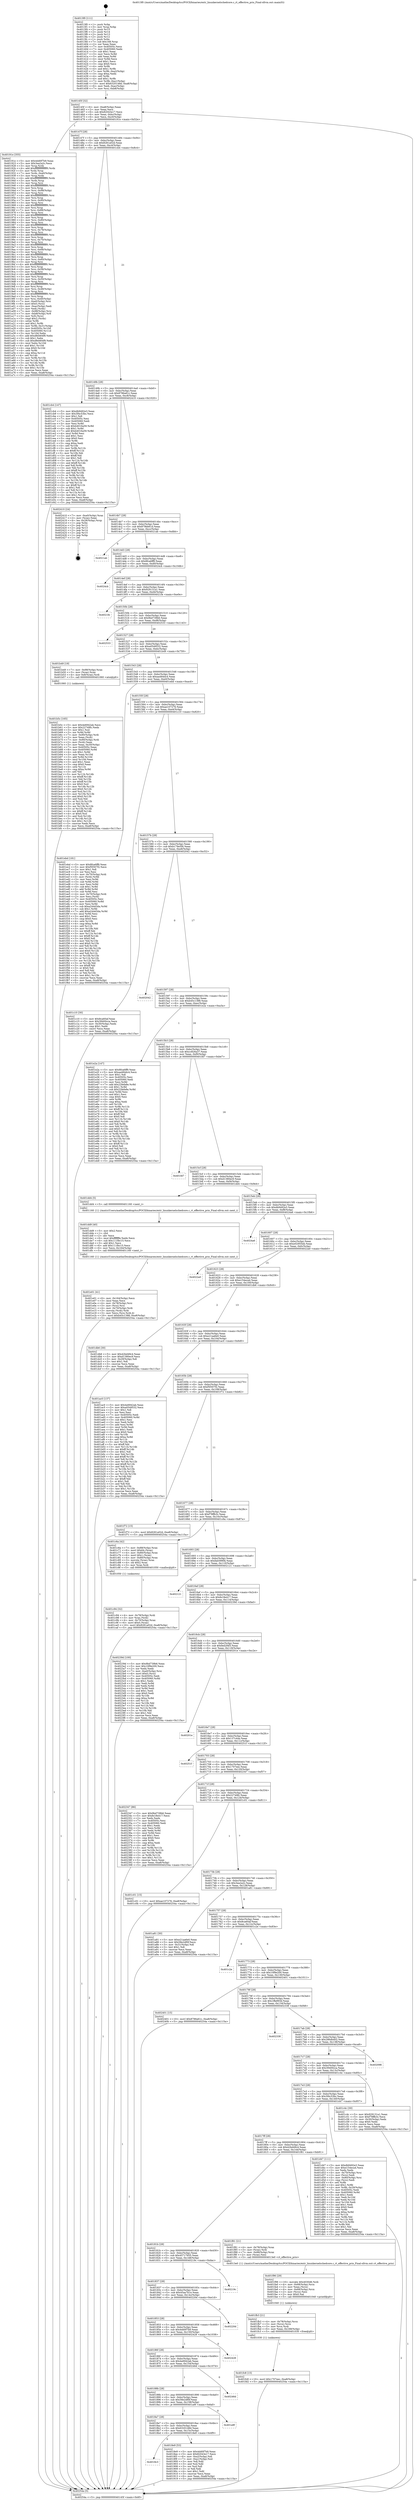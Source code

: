 digraph "0x4013f0" {
  label = "0x4013f0 (/mnt/c/Users/mathe/Desktop/tcc/POCII/binaries/extr_linuxkernelschedcore.c_rt_effective_prio_Final-ollvm.out::main(0))"
  labelloc = "t"
  node[shape=record]

  Entry [label="",width=0.3,height=0.3,shape=circle,fillcolor=black,style=filled]
  "0x40145f" [label="{
     0x40145f [32]\l
     | [instrs]\l
     &nbsp;&nbsp;0x40145f \<+6\>: mov -0xa8(%rbp),%eax\l
     &nbsp;&nbsp;0x401465 \<+2\>: mov %eax,%ecx\l
     &nbsp;&nbsp;0x401467 \<+6\>: sub $0x82043e17,%ecx\l
     &nbsp;&nbsp;0x40146d \<+6\>: mov %eax,-0xbc(%rbp)\l
     &nbsp;&nbsp;0x401473 \<+6\>: mov %ecx,-0xc0(%rbp)\l
     &nbsp;&nbsp;0x401479 \<+6\>: je 000000000040191e \<main+0x52e\>\l
  }"]
  "0x40191e" [label="{
     0x40191e [355]\l
     | [instrs]\l
     &nbsp;&nbsp;0x40191e \<+5\>: mov $0x4dd0f7b9,%eax\l
     &nbsp;&nbsp;0x401923 \<+5\>: mov $0x3ea2a2c,%ecx\l
     &nbsp;&nbsp;0x401928 \<+3\>: mov %rsp,%rdx\l
     &nbsp;&nbsp;0x40192b \<+4\>: add $0xfffffffffffffff0,%rdx\l
     &nbsp;&nbsp;0x40192f \<+3\>: mov %rdx,%rsp\l
     &nbsp;&nbsp;0x401932 \<+7\>: mov %rdx,-0xa0(%rbp)\l
     &nbsp;&nbsp;0x401939 \<+3\>: mov %rsp,%rdx\l
     &nbsp;&nbsp;0x40193c \<+4\>: add $0xfffffffffffffff0,%rdx\l
     &nbsp;&nbsp;0x401940 \<+3\>: mov %rdx,%rsp\l
     &nbsp;&nbsp;0x401943 \<+3\>: mov %rsp,%rsi\l
     &nbsp;&nbsp;0x401946 \<+4\>: add $0xfffffffffffffff0,%rsi\l
     &nbsp;&nbsp;0x40194a \<+3\>: mov %rsi,%rsp\l
     &nbsp;&nbsp;0x40194d \<+7\>: mov %rsi,-0x98(%rbp)\l
     &nbsp;&nbsp;0x401954 \<+3\>: mov %rsp,%rsi\l
     &nbsp;&nbsp;0x401957 \<+4\>: add $0xfffffffffffffff0,%rsi\l
     &nbsp;&nbsp;0x40195b \<+3\>: mov %rsi,%rsp\l
     &nbsp;&nbsp;0x40195e \<+7\>: mov %rsi,-0x90(%rbp)\l
     &nbsp;&nbsp;0x401965 \<+3\>: mov %rsp,%rsi\l
     &nbsp;&nbsp;0x401968 \<+4\>: add $0xfffffffffffffff0,%rsi\l
     &nbsp;&nbsp;0x40196c \<+3\>: mov %rsi,%rsp\l
     &nbsp;&nbsp;0x40196f \<+7\>: mov %rsi,-0x88(%rbp)\l
     &nbsp;&nbsp;0x401976 \<+3\>: mov %rsp,%rsi\l
     &nbsp;&nbsp;0x401979 \<+4\>: add $0xfffffffffffffff0,%rsi\l
     &nbsp;&nbsp;0x40197d \<+3\>: mov %rsi,%rsp\l
     &nbsp;&nbsp;0x401980 \<+4\>: mov %rsi,-0x80(%rbp)\l
     &nbsp;&nbsp;0x401984 \<+3\>: mov %rsp,%rsi\l
     &nbsp;&nbsp;0x401987 \<+4\>: add $0xfffffffffffffff0,%rsi\l
     &nbsp;&nbsp;0x40198b \<+3\>: mov %rsi,%rsp\l
     &nbsp;&nbsp;0x40198e \<+4\>: mov %rsi,-0x78(%rbp)\l
     &nbsp;&nbsp;0x401992 \<+3\>: mov %rsp,%rsi\l
     &nbsp;&nbsp;0x401995 \<+4\>: add $0xfffffffffffffff0,%rsi\l
     &nbsp;&nbsp;0x401999 \<+3\>: mov %rsi,%rsp\l
     &nbsp;&nbsp;0x40199c \<+4\>: mov %rsi,-0x70(%rbp)\l
     &nbsp;&nbsp;0x4019a0 \<+3\>: mov %rsp,%rsi\l
     &nbsp;&nbsp;0x4019a3 \<+4\>: add $0xfffffffffffffff0,%rsi\l
     &nbsp;&nbsp;0x4019a7 \<+3\>: mov %rsi,%rsp\l
     &nbsp;&nbsp;0x4019aa \<+4\>: mov %rsi,-0x68(%rbp)\l
     &nbsp;&nbsp;0x4019ae \<+3\>: mov %rsp,%rsi\l
     &nbsp;&nbsp;0x4019b1 \<+4\>: add $0xfffffffffffffff0,%rsi\l
     &nbsp;&nbsp;0x4019b5 \<+3\>: mov %rsi,%rsp\l
     &nbsp;&nbsp;0x4019b8 \<+4\>: mov %rsi,-0x60(%rbp)\l
     &nbsp;&nbsp;0x4019bc \<+3\>: mov %rsp,%rsi\l
     &nbsp;&nbsp;0x4019bf \<+4\>: add $0xfffffffffffffff0,%rsi\l
     &nbsp;&nbsp;0x4019c3 \<+3\>: mov %rsi,%rsp\l
     &nbsp;&nbsp;0x4019c6 \<+4\>: mov %rsi,-0x58(%rbp)\l
     &nbsp;&nbsp;0x4019ca \<+3\>: mov %rsp,%rsi\l
     &nbsp;&nbsp;0x4019cd \<+4\>: add $0xfffffffffffffff0,%rsi\l
     &nbsp;&nbsp;0x4019d1 \<+3\>: mov %rsi,%rsp\l
     &nbsp;&nbsp;0x4019d4 \<+4\>: mov %rsi,-0x50(%rbp)\l
     &nbsp;&nbsp;0x4019d8 \<+3\>: mov %rsp,%rsi\l
     &nbsp;&nbsp;0x4019db \<+4\>: add $0xfffffffffffffff0,%rsi\l
     &nbsp;&nbsp;0x4019df \<+3\>: mov %rsi,%rsp\l
     &nbsp;&nbsp;0x4019e2 \<+4\>: mov %rsi,-0x48(%rbp)\l
     &nbsp;&nbsp;0x4019e6 \<+3\>: mov %rsp,%rsi\l
     &nbsp;&nbsp;0x4019e9 \<+4\>: add $0xfffffffffffffff0,%rsi\l
     &nbsp;&nbsp;0x4019ed \<+3\>: mov %rsi,%rsp\l
     &nbsp;&nbsp;0x4019f0 \<+4\>: mov %rsi,-0x40(%rbp)\l
     &nbsp;&nbsp;0x4019f4 \<+7\>: mov -0xa0(%rbp),%rsi\l
     &nbsp;&nbsp;0x4019fb \<+6\>: movl $0x0,(%rsi)\l
     &nbsp;&nbsp;0x401a01 \<+6\>: mov -0xac(%rbp),%edi\l
     &nbsp;&nbsp;0x401a07 \<+2\>: mov %edi,(%rdx)\l
     &nbsp;&nbsp;0x401a09 \<+7\>: mov -0x98(%rbp),%rsi\l
     &nbsp;&nbsp;0x401a10 \<+7\>: mov -0xb8(%rbp),%r8\l
     &nbsp;&nbsp;0x401a17 \<+3\>: mov %r8,(%rsi)\l
     &nbsp;&nbsp;0x401a1a \<+3\>: cmpl $0x2,(%rdx)\l
     &nbsp;&nbsp;0x401a1d \<+4\>: setne %r9b\l
     &nbsp;&nbsp;0x401a21 \<+4\>: and $0x1,%r9b\l
     &nbsp;&nbsp;0x401a25 \<+4\>: mov %r9b,-0x31(%rbp)\l
     &nbsp;&nbsp;0x401a29 \<+8\>: mov 0x40505c,%r10d\l
     &nbsp;&nbsp;0x401a31 \<+8\>: mov 0x405060,%r11d\l
     &nbsp;&nbsp;0x401a39 \<+3\>: mov %r10d,%ebx\l
     &nbsp;&nbsp;0x401a3c \<+6\>: add $0xd8d464f9,%ebx\l
     &nbsp;&nbsp;0x401a42 \<+3\>: sub $0x1,%ebx\l
     &nbsp;&nbsp;0x401a45 \<+6\>: sub $0xd8d464f9,%ebx\l
     &nbsp;&nbsp;0x401a4b \<+4\>: imul %ebx,%r10d\l
     &nbsp;&nbsp;0x401a4f \<+4\>: and $0x1,%r10d\l
     &nbsp;&nbsp;0x401a53 \<+4\>: cmp $0x0,%r10d\l
     &nbsp;&nbsp;0x401a57 \<+4\>: sete %r9b\l
     &nbsp;&nbsp;0x401a5b \<+4\>: cmp $0xa,%r11d\l
     &nbsp;&nbsp;0x401a5f \<+4\>: setl %r14b\l
     &nbsp;&nbsp;0x401a63 \<+3\>: mov %r9b,%r15b\l
     &nbsp;&nbsp;0x401a66 \<+3\>: and %r14b,%r15b\l
     &nbsp;&nbsp;0x401a69 \<+3\>: xor %r14b,%r9b\l
     &nbsp;&nbsp;0x401a6c \<+3\>: or %r9b,%r15b\l
     &nbsp;&nbsp;0x401a6f \<+4\>: test $0x1,%r15b\l
     &nbsp;&nbsp;0x401a73 \<+3\>: cmovne %ecx,%eax\l
     &nbsp;&nbsp;0x401a76 \<+6\>: mov %eax,-0xa8(%rbp)\l
     &nbsp;&nbsp;0x401a7c \<+5\>: jmp 000000000040254a \<main+0x115a\>\l
  }"]
  "0x40147f" [label="{
     0x40147f [28]\l
     | [instrs]\l
     &nbsp;&nbsp;0x40147f \<+5\>: jmp 0000000000401484 \<main+0x94\>\l
     &nbsp;&nbsp;0x401484 \<+6\>: mov -0xbc(%rbp),%eax\l
     &nbsp;&nbsp;0x40148a \<+5\>: sub $0x8281a02d,%eax\l
     &nbsp;&nbsp;0x40148f \<+6\>: mov %eax,-0xc4(%rbp)\l
     &nbsp;&nbsp;0x401495 \<+6\>: je 0000000000401cb4 \<main+0x8c4\>\l
  }"]
  Exit [label="",width=0.3,height=0.3,shape=circle,fillcolor=black,style=filled,peripheries=2]
  "0x401cb4" [label="{
     0x401cb4 [147]\l
     | [instrs]\l
     &nbsp;&nbsp;0x401cb4 \<+5\>: mov $0xdb9492e3,%eax\l
     &nbsp;&nbsp;0x401cb9 \<+5\>: mov $0x3f4c53bc,%ecx\l
     &nbsp;&nbsp;0x401cbe \<+2\>: mov $0x1,%dl\l
     &nbsp;&nbsp;0x401cc0 \<+7\>: mov 0x40505c,%esi\l
     &nbsp;&nbsp;0x401cc7 \<+7\>: mov 0x405060,%edi\l
     &nbsp;&nbsp;0x401cce \<+3\>: mov %esi,%r8d\l
     &nbsp;&nbsp;0x401cd1 \<+7\>: sub $0xb4016a59,%r8d\l
     &nbsp;&nbsp;0x401cd8 \<+4\>: sub $0x1,%r8d\l
     &nbsp;&nbsp;0x401cdc \<+7\>: add $0xb4016a59,%r8d\l
     &nbsp;&nbsp;0x401ce3 \<+4\>: imul %r8d,%esi\l
     &nbsp;&nbsp;0x401ce7 \<+3\>: and $0x1,%esi\l
     &nbsp;&nbsp;0x401cea \<+3\>: cmp $0x0,%esi\l
     &nbsp;&nbsp;0x401ced \<+4\>: sete %r9b\l
     &nbsp;&nbsp;0x401cf1 \<+3\>: cmp $0xa,%edi\l
     &nbsp;&nbsp;0x401cf4 \<+4\>: setl %r10b\l
     &nbsp;&nbsp;0x401cf8 \<+3\>: mov %r9b,%r11b\l
     &nbsp;&nbsp;0x401cfb \<+4\>: xor $0xff,%r11b\l
     &nbsp;&nbsp;0x401cff \<+3\>: mov %r10b,%bl\l
     &nbsp;&nbsp;0x401d02 \<+3\>: xor $0xff,%bl\l
     &nbsp;&nbsp;0x401d05 \<+3\>: xor $0x1,%dl\l
     &nbsp;&nbsp;0x401d08 \<+3\>: mov %r11b,%r14b\l
     &nbsp;&nbsp;0x401d0b \<+4\>: and $0xff,%r14b\l
     &nbsp;&nbsp;0x401d0f \<+3\>: and %dl,%r9b\l
     &nbsp;&nbsp;0x401d12 \<+3\>: mov %bl,%r15b\l
     &nbsp;&nbsp;0x401d15 \<+4\>: and $0xff,%r15b\l
     &nbsp;&nbsp;0x401d19 \<+3\>: and %dl,%r10b\l
     &nbsp;&nbsp;0x401d1c \<+3\>: or %r9b,%r14b\l
     &nbsp;&nbsp;0x401d1f \<+3\>: or %r10b,%r15b\l
     &nbsp;&nbsp;0x401d22 \<+3\>: xor %r15b,%r14b\l
     &nbsp;&nbsp;0x401d25 \<+3\>: or %bl,%r11b\l
     &nbsp;&nbsp;0x401d28 \<+4\>: xor $0xff,%r11b\l
     &nbsp;&nbsp;0x401d2c \<+3\>: or $0x1,%dl\l
     &nbsp;&nbsp;0x401d2f \<+3\>: and %dl,%r11b\l
     &nbsp;&nbsp;0x401d32 \<+3\>: or %r11b,%r14b\l
     &nbsp;&nbsp;0x401d35 \<+4\>: test $0x1,%r14b\l
     &nbsp;&nbsp;0x401d39 \<+3\>: cmovne %ecx,%eax\l
     &nbsp;&nbsp;0x401d3c \<+6\>: mov %eax,-0xa8(%rbp)\l
     &nbsp;&nbsp;0x401d42 \<+5\>: jmp 000000000040254a \<main+0x115a\>\l
  }"]
  "0x40149b" [label="{
     0x40149b [28]\l
     | [instrs]\l
     &nbsp;&nbsp;0x40149b \<+5\>: jmp 00000000004014a0 \<main+0xb0\>\l
     &nbsp;&nbsp;0x4014a0 \<+6\>: mov -0xbc(%rbp),%eax\l
     &nbsp;&nbsp;0x4014a6 \<+5\>: sub $0x8786a61c,%eax\l
     &nbsp;&nbsp;0x4014ab \<+6\>: mov %eax,-0xc8(%rbp)\l
     &nbsp;&nbsp;0x4014b1 \<+6\>: je 0000000000402410 \<main+0x1020\>\l
  }"]
  "0x401fc8" [label="{
     0x401fc8 [15]\l
     | [instrs]\l
     &nbsp;&nbsp;0x401fc8 \<+10\>: movl $0x1707eec,-0xa8(%rbp)\l
     &nbsp;&nbsp;0x401fd2 \<+5\>: jmp 000000000040254a \<main+0x115a\>\l
  }"]
  "0x402410" [label="{
     0x402410 [24]\l
     | [instrs]\l
     &nbsp;&nbsp;0x402410 \<+7\>: mov -0xa0(%rbp),%rax\l
     &nbsp;&nbsp;0x402417 \<+2\>: mov (%rax),%eax\l
     &nbsp;&nbsp;0x402419 \<+4\>: lea -0x28(%rbp),%rsp\l
     &nbsp;&nbsp;0x40241d \<+1\>: pop %rbx\l
     &nbsp;&nbsp;0x40241e \<+2\>: pop %r12\l
     &nbsp;&nbsp;0x402420 \<+2\>: pop %r13\l
     &nbsp;&nbsp;0x402422 \<+2\>: pop %r14\l
     &nbsp;&nbsp;0x402424 \<+2\>: pop %r15\l
     &nbsp;&nbsp;0x402426 \<+1\>: pop %rbp\l
     &nbsp;&nbsp;0x402427 \<+1\>: ret\l
  }"]
  "0x4014b7" [label="{
     0x4014b7 [28]\l
     | [instrs]\l
     &nbsp;&nbsp;0x4014b7 \<+5\>: jmp 00000000004014bc \<main+0xcc\>\l
     &nbsp;&nbsp;0x4014bc \<+6\>: mov -0xbc(%rbp),%eax\l
     &nbsp;&nbsp;0x4014c2 \<+5\>: sub $0x879bb61d,%eax\l
     &nbsp;&nbsp;0x4014c7 \<+6\>: mov %eax,-0xcc(%rbp)\l
     &nbsp;&nbsp;0x4014cd \<+6\>: je 00000000004021ab \<main+0xdbb\>\l
  }"]
  "0x401fb3" [label="{
     0x401fb3 [21]\l
     | [instrs]\l
     &nbsp;&nbsp;0x401fb3 \<+4\>: mov -0x78(%rbp),%rcx\l
     &nbsp;&nbsp;0x401fb7 \<+3\>: mov (%rcx),%rcx\l
     &nbsp;&nbsp;0x401fba \<+3\>: mov %rcx,%rdi\l
     &nbsp;&nbsp;0x401fbd \<+6\>: mov %eax,-0x168(%rbp)\l
     &nbsp;&nbsp;0x401fc3 \<+5\>: call 0000000000401030 \<free@plt\>\l
     | [calls]\l
     &nbsp;&nbsp;0x401030 \{1\} (unknown)\l
  }"]
  "0x4021ab" [label="{
     0x4021ab\l
  }", style=dashed]
  "0x4014d3" [label="{
     0x4014d3 [28]\l
     | [instrs]\l
     &nbsp;&nbsp;0x4014d3 \<+5\>: jmp 00000000004014d8 \<main+0xe8\>\l
     &nbsp;&nbsp;0x4014d8 \<+6\>: mov -0xbc(%rbp),%eax\l
     &nbsp;&nbsp;0x4014de \<+5\>: sub $0x8fca6ff9,%eax\l
     &nbsp;&nbsp;0x4014e3 \<+6\>: mov %eax,-0xd0(%rbp)\l
     &nbsp;&nbsp;0x4014e9 \<+6\>: je 00000000004024cb \<main+0x10db\>\l
  }"]
  "0x401f96" [label="{
     0x401f96 [29]\l
     | [instrs]\l
     &nbsp;&nbsp;0x401f96 \<+10\>: movabs $0x4030d6,%rdi\l
     &nbsp;&nbsp;0x401fa0 \<+4\>: mov -0x68(%rbp),%rcx\l
     &nbsp;&nbsp;0x401fa4 \<+2\>: mov %eax,(%rcx)\l
     &nbsp;&nbsp;0x401fa6 \<+4\>: mov -0x68(%rbp),%rcx\l
     &nbsp;&nbsp;0x401faa \<+2\>: mov (%rcx),%esi\l
     &nbsp;&nbsp;0x401fac \<+2\>: mov $0x0,%al\l
     &nbsp;&nbsp;0x401fae \<+5\>: call 0000000000401040 \<printf@plt\>\l
     | [calls]\l
     &nbsp;&nbsp;0x401040 \{1\} (unknown)\l
  }"]
  "0x4024cb" [label="{
     0x4024cb\l
  }", style=dashed]
  "0x4014ef" [label="{
     0x4014ef [28]\l
     | [instrs]\l
     &nbsp;&nbsp;0x4014ef \<+5\>: jmp 00000000004014f4 \<main+0x104\>\l
     &nbsp;&nbsp;0x4014f4 \<+6\>: mov -0xbc(%rbp),%eax\l
     &nbsp;&nbsp;0x4014fa \<+5\>: sub $0x929131a1,%eax\l
     &nbsp;&nbsp;0x4014ff \<+6\>: mov %eax,-0xd4(%rbp)\l
     &nbsp;&nbsp;0x401505 \<+6\>: je 00000000004021fe \<main+0xe0e\>\l
  }"]
  "0x401e01" [label="{
     0x401e01 [41]\l
     | [instrs]\l
     &nbsp;&nbsp;0x401e01 \<+6\>: mov -0x164(%rbp),%ecx\l
     &nbsp;&nbsp;0x401e07 \<+3\>: imul %eax,%ecx\l
     &nbsp;&nbsp;0x401e0a \<+4\>: mov -0x78(%rbp),%rsi\l
     &nbsp;&nbsp;0x401e0e \<+3\>: mov (%rsi),%rsi\l
     &nbsp;&nbsp;0x401e11 \<+4\>: mov -0x70(%rbp),%rdi\l
     &nbsp;&nbsp;0x401e15 \<+3\>: movslq (%rdi),%rdi\l
     &nbsp;&nbsp;0x401e18 \<+3\>: mov %ecx,(%rsi,%rdi,4)\l
     &nbsp;&nbsp;0x401e1b \<+10\>: movl $0xb45c1388,-0xa8(%rbp)\l
     &nbsp;&nbsp;0x401e25 \<+5\>: jmp 000000000040254a \<main+0x115a\>\l
  }"]
  "0x4021fe" [label="{
     0x4021fe\l
  }", style=dashed]
  "0x40150b" [label="{
     0x40150b [28]\l
     | [instrs]\l
     &nbsp;&nbsp;0x40150b \<+5\>: jmp 0000000000401510 \<main+0x120\>\l
     &nbsp;&nbsp;0x401510 \<+6\>: mov -0xbc(%rbp),%eax\l
     &nbsp;&nbsp;0x401516 \<+5\>: sub $0x9bd739b6,%eax\l
     &nbsp;&nbsp;0x40151b \<+6\>: mov %eax,-0xd8(%rbp)\l
     &nbsp;&nbsp;0x401521 \<+6\>: je 0000000000402533 \<main+0x1143\>\l
  }"]
  "0x401dd9" [label="{
     0x401dd9 [40]\l
     | [instrs]\l
     &nbsp;&nbsp;0x401dd9 \<+5\>: mov $0x2,%ecx\l
     &nbsp;&nbsp;0x401dde \<+1\>: cltd\l
     &nbsp;&nbsp;0x401ddf \<+2\>: idiv %ecx\l
     &nbsp;&nbsp;0x401de1 \<+6\>: imul $0xfffffffe,%edx,%ecx\l
     &nbsp;&nbsp;0x401de7 \<+6\>: sub $0x111fbc15,%ecx\l
     &nbsp;&nbsp;0x401ded \<+3\>: add $0x1,%ecx\l
     &nbsp;&nbsp;0x401df0 \<+6\>: add $0x111fbc15,%ecx\l
     &nbsp;&nbsp;0x401df6 \<+6\>: mov %ecx,-0x164(%rbp)\l
     &nbsp;&nbsp;0x401dfc \<+5\>: call 0000000000401160 \<next_i\>\l
     | [calls]\l
     &nbsp;&nbsp;0x401160 \{1\} (/mnt/c/Users/mathe/Desktop/tcc/POCII/binaries/extr_linuxkernelschedcore.c_rt_effective_prio_Final-ollvm.out::next_i)\l
  }"]
  "0x402533" [label="{
     0x402533\l
  }", style=dashed]
  "0x401527" [label="{
     0x401527 [28]\l
     | [instrs]\l
     &nbsp;&nbsp;0x401527 \<+5\>: jmp 000000000040152c \<main+0x13c\>\l
     &nbsp;&nbsp;0x40152c \<+6\>: mov -0xbc(%rbp),%eax\l
     &nbsp;&nbsp;0x401532 \<+5\>: sub $0xa0549532,%eax\l
     &nbsp;&nbsp;0x401537 \<+6\>: mov %eax,-0xdc(%rbp)\l
     &nbsp;&nbsp;0x40153d \<+6\>: je 0000000000401b49 \<main+0x759\>\l
  }"]
  "0x401c94" [label="{
     0x401c94 [32]\l
     | [instrs]\l
     &nbsp;&nbsp;0x401c94 \<+4\>: mov -0x78(%rbp),%rdi\l
     &nbsp;&nbsp;0x401c98 \<+3\>: mov %rax,(%rdi)\l
     &nbsp;&nbsp;0x401c9b \<+4\>: mov -0x70(%rbp),%rax\l
     &nbsp;&nbsp;0x401c9f \<+6\>: movl $0x0,(%rax)\l
     &nbsp;&nbsp;0x401ca5 \<+10\>: movl $0x8281a02d,-0xa8(%rbp)\l
     &nbsp;&nbsp;0x401caf \<+5\>: jmp 000000000040254a \<main+0x115a\>\l
  }"]
  "0x401b49" [label="{
     0x401b49 [19]\l
     | [instrs]\l
     &nbsp;&nbsp;0x401b49 \<+7\>: mov -0x98(%rbp),%rax\l
     &nbsp;&nbsp;0x401b50 \<+3\>: mov (%rax),%rax\l
     &nbsp;&nbsp;0x401b53 \<+4\>: mov 0x8(%rax),%rdi\l
     &nbsp;&nbsp;0x401b57 \<+5\>: call 0000000000401060 \<atoi@plt\>\l
     | [calls]\l
     &nbsp;&nbsp;0x401060 \{1\} (unknown)\l
  }"]
  "0x401543" [label="{
     0x401543 [28]\l
     | [instrs]\l
     &nbsp;&nbsp;0x401543 \<+5\>: jmp 0000000000401548 \<main+0x158\>\l
     &nbsp;&nbsp;0x401548 \<+6\>: mov -0xbc(%rbp),%eax\l
     &nbsp;&nbsp;0x40154e \<+5\>: sub $0xaa484dc4,%eax\l
     &nbsp;&nbsp;0x401553 \<+6\>: mov %eax,-0xe0(%rbp)\l
     &nbsp;&nbsp;0x401559 \<+6\>: je 0000000000401ebd \<main+0xacd\>\l
  }"]
  "0x401b5c" [label="{
     0x401b5c [165]\l
     | [instrs]\l
     &nbsp;&nbsp;0x401b5c \<+5\>: mov $0x4e6942ab,%ecx\l
     &nbsp;&nbsp;0x401b61 \<+5\>: mov $0x22749fc,%edx\l
     &nbsp;&nbsp;0x401b66 \<+3\>: mov $0x1,%sil\l
     &nbsp;&nbsp;0x401b69 \<+3\>: xor %r8d,%r8d\l
     &nbsp;&nbsp;0x401b6c \<+7\>: mov -0x90(%rbp),%rdi\l
     &nbsp;&nbsp;0x401b73 \<+2\>: mov %eax,(%rdi)\l
     &nbsp;&nbsp;0x401b75 \<+7\>: mov -0x90(%rbp),%rdi\l
     &nbsp;&nbsp;0x401b7c \<+2\>: mov (%rdi),%eax\l
     &nbsp;&nbsp;0x401b7e \<+3\>: mov %eax,-0x30(%rbp)\l
     &nbsp;&nbsp;0x401b81 \<+7\>: mov 0x40505c,%eax\l
     &nbsp;&nbsp;0x401b88 \<+8\>: mov 0x405060,%r9d\l
     &nbsp;&nbsp;0x401b90 \<+4\>: sub $0x1,%r8d\l
     &nbsp;&nbsp;0x401b94 \<+3\>: mov %eax,%r10d\l
     &nbsp;&nbsp;0x401b97 \<+3\>: add %r8d,%r10d\l
     &nbsp;&nbsp;0x401b9a \<+4\>: imul %r10d,%eax\l
     &nbsp;&nbsp;0x401b9e \<+3\>: and $0x1,%eax\l
     &nbsp;&nbsp;0x401ba1 \<+3\>: cmp $0x0,%eax\l
     &nbsp;&nbsp;0x401ba4 \<+4\>: sete %r11b\l
     &nbsp;&nbsp;0x401ba8 \<+4\>: cmp $0xa,%r9d\l
     &nbsp;&nbsp;0x401bac \<+3\>: setl %bl\l
     &nbsp;&nbsp;0x401baf \<+3\>: mov %r11b,%r14b\l
     &nbsp;&nbsp;0x401bb2 \<+4\>: xor $0xff,%r14b\l
     &nbsp;&nbsp;0x401bb6 \<+3\>: mov %bl,%r15b\l
     &nbsp;&nbsp;0x401bb9 \<+4\>: xor $0xff,%r15b\l
     &nbsp;&nbsp;0x401bbd \<+4\>: xor $0x0,%sil\l
     &nbsp;&nbsp;0x401bc1 \<+3\>: mov %r14b,%r12b\l
     &nbsp;&nbsp;0x401bc4 \<+4\>: and $0x0,%r12b\l
     &nbsp;&nbsp;0x401bc8 \<+3\>: and %sil,%r11b\l
     &nbsp;&nbsp;0x401bcb \<+3\>: mov %r15b,%r13b\l
     &nbsp;&nbsp;0x401bce \<+4\>: and $0x0,%r13b\l
     &nbsp;&nbsp;0x401bd2 \<+3\>: and %sil,%bl\l
     &nbsp;&nbsp;0x401bd5 \<+3\>: or %r11b,%r12b\l
     &nbsp;&nbsp;0x401bd8 \<+3\>: or %bl,%r13b\l
     &nbsp;&nbsp;0x401bdb \<+3\>: xor %r13b,%r12b\l
     &nbsp;&nbsp;0x401bde \<+3\>: or %r15b,%r14b\l
     &nbsp;&nbsp;0x401be1 \<+4\>: xor $0xff,%r14b\l
     &nbsp;&nbsp;0x401be5 \<+4\>: or $0x0,%sil\l
     &nbsp;&nbsp;0x401be9 \<+3\>: and %sil,%r14b\l
     &nbsp;&nbsp;0x401bec \<+3\>: or %r14b,%r12b\l
     &nbsp;&nbsp;0x401bef \<+4\>: test $0x1,%r12b\l
     &nbsp;&nbsp;0x401bf3 \<+3\>: cmovne %edx,%ecx\l
     &nbsp;&nbsp;0x401bf6 \<+6\>: mov %ecx,-0xa8(%rbp)\l
     &nbsp;&nbsp;0x401bfc \<+5\>: jmp 000000000040254a \<main+0x115a\>\l
  }"]
  "0x401ebd" [label="{
     0x401ebd [181]\l
     | [instrs]\l
     &nbsp;&nbsp;0x401ebd \<+5\>: mov $0x8fca6ff9,%eax\l
     &nbsp;&nbsp;0x401ec2 \<+5\>: mov $0xf5f307f2,%ecx\l
     &nbsp;&nbsp;0x401ec7 \<+2\>: mov $0x1,%dl\l
     &nbsp;&nbsp;0x401ec9 \<+2\>: xor %esi,%esi\l
     &nbsp;&nbsp;0x401ecb \<+4\>: mov -0x70(%rbp),%rdi\l
     &nbsp;&nbsp;0x401ecf \<+3\>: mov (%rdi),%r8d\l
     &nbsp;&nbsp;0x401ed2 \<+3\>: mov %esi,%r9d\l
     &nbsp;&nbsp;0x401ed5 \<+3\>: sub %r8d,%r9d\l
     &nbsp;&nbsp;0x401ed8 \<+3\>: mov %esi,%r8d\l
     &nbsp;&nbsp;0x401edb \<+4\>: sub $0x1,%r8d\l
     &nbsp;&nbsp;0x401edf \<+3\>: add %r8d,%r9d\l
     &nbsp;&nbsp;0x401ee2 \<+3\>: sub %r9d,%esi\l
     &nbsp;&nbsp;0x401ee5 \<+4\>: mov -0x70(%rbp),%rdi\l
     &nbsp;&nbsp;0x401ee9 \<+2\>: mov %esi,(%rdi)\l
     &nbsp;&nbsp;0x401eeb \<+7\>: mov 0x40505c,%esi\l
     &nbsp;&nbsp;0x401ef2 \<+8\>: mov 0x405060,%r8d\l
     &nbsp;&nbsp;0x401efa \<+3\>: mov %esi,%r9d\l
     &nbsp;&nbsp;0x401efd \<+7\>: sub $0xa244d3da,%r9d\l
     &nbsp;&nbsp;0x401f04 \<+4\>: sub $0x1,%r9d\l
     &nbsp;&nbsp;0x401f08 \<+7\>: add $0xa244d3da,%r9d\l
     &nbsp;&nbsp;0x401f0f \<+4\>: imul %r9d,%esi\l
     &nbsp;&nbsp;0x401f13 \<+3\>: and $0x1,%esi\l
     &nbsp;&nbsp;0x401f16 \<+3\>: cmp $0x0,%esi\l
     &nbsp;&nbsp;0x401f19 \<+4\>: sete %r10b\l
     &nbsp;&nbsp;0x401f1d \<+4\>: cmp $0xa,%r8d\l
     &nbsp;&nbsp;0x401f21 \<+4\>: setl %r11b\l
     &nbsp;&nbsp;0x401f25 \<+3\>: mov %r10b,%bl\l
     &nbsp;&nbsp;0x401f28 \<+3\>: xor $0xff,%bl\l
     &nbsp;&nbsp;0x401f2b \<+3\>: mov %r11b,%r14b\l
     &nbsp;&nbsp;0x401f2e \<+4\>: xor $0xff,%r14b\l
     &nbsp;&nbsp;0x401f32 \<+3\>: xor $0x0,%dl\l
     &nbsp;&nbsp;0x401f35 \<+3\>: mov %bl,%r15b\l
     &nbsp;&nbsp;0x401f38 \<+4\>: and $0x0,%r15b\l
     &nbsp;&nbsp;0x401f3c \<+3\>: and %dl,%r10b\l
     &nbsp;&nbsp;0x401f3f \<+3\>: mov %r14b,%r12b\l
     &nbsp;&nbsp;0x401f42 \<+4\>: and $0x0,%r12b\l
     &nbsp;&nbsp;0x401f46 \<+3\>: and %dl,%r11b\l
     &nbsp;&nbsp;0x401f49 \<+3\>: or %r10b,%r15b\l
     &nbsp;&nbsp;0x401f4c \<+3\>: or %r11b,%r12b\l
     &nbsp;&nbsp;0x401f4f \<+3\>: xor %r12b,%r15b\l
     &nbsp;&nbsp;0x401f52 \<+3\>: or %r14b,%bl\l
     &nbsp;&nbsp;0x401f55 \<+3\>: xor $0xff,%bl\l
     &nbsp;&nbsp;0x401f58 \<+3\>: or $0x0,%dl\l
     &nbsp;&nbsp;0x401f5b \<+2\>: and %dl,%bl\l
     &nbsp;&nbsp;0x401f5d \<+3\>: or %bl,%r15b\l
     &nbsp;&nbsp;0x401f60 \<+4\>: test $0x1,%r15b\l
     &nbsp;&nbsp;0x401f64 \<+3\>: cmovne %ecx,%eax\l
     &nbsp;&nbsp;0x401f67 \<+6\>: mov %eax,-0xa8(%rbp)\l
     &nbsp;&nbsp;0x401f6d \<+5\>: jmp 000000000040254a \<main+0x115a\>\l
  }"]
  "0x40155f" [label="{
     0x40155f [28]\l
     | [instrs]\l
     &nbsp;&nbsp;0x40155f \<+5\>: jmp 0000000000401564 \<main+0x174\>\l
     &nbsp;&nbsp;0x401564 \<+6\>: mov -0xbc(%rbp),%eax\l
     &nbsp;&nbsp;0x40156a \<+5\>: sub $0xae107276,%eax\l
     &nbsp;&nbsp;0x40156f \<+6\>: mov %eax,-0xe4(%rbp)\l
     &nbsp;&nbsp;0x401575 \<+6\>: je 0000000000401c10 \<main+0x820\>\l
  }"]
  "0x4013f0" [label="{
     0x4013f0 [111]\l
     | [instrs]\l
     &nbsp;&nbsp;0x4013f0 \<+1\>: push %rbp\l
     &nbsp;&nbsp;0x4013f1 \<+3\>: mov %rsp,%rbp\l
     &nbsp;&nbsp;0x4013f4 \<+2\>: push %r15\l
     &nbsp;&nbsp;0x4013f6 \<+2\>: push %r14\l
     &nbsp;&nbsp;0x4013f8 \<+2\>: push %r13\l
     &nbsp;&nbsp;0x4013fa \<+2\>: push %r12\l
     &nbsp;&nbsp;0x4013fc \<+1\>: push %rbx\l
     &nbsp;&nbsp;0x4013fd \<+7\>: sub $0x168,%rsp\l
     &nbsp;&nbsp;0x401404 \<+2\>: xor %eax,%eax\l
     &nbsp;&nbsp;0x401406 \<+7\>: mov 0x40505c,%ecx\l
     &nbsp;&nbsp;0x40140d \<+7\>: mov 0x405060,%edx\l
     &nbsp;&nbsp;0x401414 \<+3\>: sub $0x1,%eax\l
     &nbsp;&nbsp;0x401417 \<+3\>: mov %ecx,%r8d\l
     &nbsp;&nbsp;0x40141a \<+3\>: add %eax,%r8d\l
     &nbsp;&nbsp;0x40141d \<+4\>: imul %r8d,%ecx\l
     &nbsp;&nbsp;0x401421 \<+3\>: and $0x1,%ecx\l
     &nbsp;&nbsp;0x401424 \<+3\>: cmp $0x0,%ecx\l
     &nbsp;&nbsp;0x401427 \<+4\>: sete %r9b\l
     &nbsp;&nbsp;0x40142b \<+4\>: and $0x1,%r9b\l
     &nbsp;&nbsp;0x40142f \<+7\>: mov %r9b,-0xa2(%rbp)\l
     &nbsp;&nbsp;0x401436 \<+3\>: cmp $0xa,%edx\l
     &nbsp;&nbsp;0x401439 \<+4\>: setl %r9b\l
     &nbsp;&nbsp;0x40143d \<+4\>: and $0x1,%r9b\l
     &nbsp;&nbsp;0x401441 \<+7\>: mov %r9b,-0xa1(%rbp)\l
     &nbsp;&nbsp;0x401448 \<+10\>: movl $0x6320148d,-0xa8(%rbp)\l
     &nbsp;&nbsp;0x401452 \<+6\>: mov %edi,-0xac(%rbp)\l
     &nbsp;&nbsp;0x401458 \<+7\>: mov %rsi,-0xb8(%rbp)\l
  }"]
  "0x401c10" [label="{
     0x401c10 [30]\l
     | [instrs]\l
     &nbsp;&nbsp;0x401c10 \<+5\>: mov $0x8ca60af,%eax\l
     &nbsp;&nbsp;0x401c15 \<+5\>: mov $0x39400cca,%ecx\l
     &nbsp;&nbsp;0x401c1a \<+3\>: mov -0x30(%rbp),%edx\l
     &nbsp;&nbsp;0x401c1d \<+3\>: cmp $0x1,%edx\l
     &nbsp;&nbsp;0x401c20 \<+3\>: cmovl %ecx,%eax\l
     &nbsp;&nbsp;0x401c23 \<+6\>: mov %eax,-0xa8(%rbp)\l
     &nbsp;&nbsp;0x401c29 \<+5\>: jmp 000000000040254a \<main+0x115a\>\l
  }"]
  "0x40157b" [label="{
     0x40157b [28]\l
     | [instrs]\l
     &nbsp;&nbsp;0x40157b \<+5\>: jmp 0000000000401580 \<main+0x190\>\l
     &nbsp;&nbsp;0x401580 \<+6\>: mov -0xbc(%rbp),%eax\l
     &nbsp;&nbsp;0x401586 \<+5\>: sub $0xb178e5f4,%eax\l
     &nbsp;&nbsp;0x40158b \<+6\>: mov %eax,-0xe8(%rbp)\l
     &nbsp;&nbsp;0x401591 \<+6\>: je 0000000000402042 \<main+0xc52\>\l
  }"]
  "0x40254a" [label="{
     0x40254a [5]\l
     | [instrs]\l
     &nbsp;&nbsp;0x40254a \<+5\>: jmp 000000000040145f \<main+0x6f\>\l
  }"]
  "0x402042" [label="{
     0x402042\l
  }", style=dashed]
  "0x401597" [label="{
     0x401597 [28]\l
     | [instrs]\l
     &nbsp;&nbsp;0x401597 \<+5\>: jmp 000000000040159c \<main+0x1ac\>\l
     &nbsp;&nbsp;0x40159c \<+6\>: mov -0xbc(%rbp),%eax\l
     &nbsp;&nbsp;0x4015a2 \<+5\>: sub $0xb45c1388,%eax\l
     &nbsp;&nbsp;0x4015a7 \<+6\>: mov %eax,-0xec(%rbp)\l
     &nbsp;&nbsp;0x4015ad \<+6\>: je 0000000000401e2a \<main+0xa3a\>\l
  }"]
  "0x4018c3" [label="{
     0x4018c3\l
  }", style=dashed]
  "0x401e2a" [label="{
     0x401e2a [147]\l
     | [instrs]\l
     &nbsp;&nbsp;0x401e2a \<+5\>: mov $0x8fca6ff9,%eax\l
     &nbsp;&nbsp;0x401e2f \<+5\>: mov $0xaa484dc4,%ecx\l
     &nbsp;&nbsp;0x401e34 \<+2\>: mov $0x1,%dl\l
     &nbsp;&nbsp;0x401e36 \<+7\>: mov 0x40505c,%esi\l
     &nbsp;&nbsp;0x401e3d \<+7\>: mov 0x405060,%edi\l
     &nbsp;&nbsp;0x401e44 \<+3\>: mov %esi,%r8d\l
     &nbsp;&nbsp;0x401e47 \<+7\>: add $0x22fefa8e,%r8d\l
     &nbsp;&nbsp;0x401e4e \<+4\>: sub $0x1,%r8d\l
     &nbsp;&nbsp;0x401e52 \<+7\>: sub $0x22fefa8e,%r8d\l
     &nbsp;&nbsp;0x401e59 \<+4\>: imul %r8d,%esi\l
     &nbsp;&nbsp;0x401e5d \<+3\>: and $0x1,%esi\l
     &nbsp;&nbsp;0x401e60 \<+3\>: cmp $0x0,%esi\l
     &nbsp;&nbsp;0x401e63 \<+4\>: sete %r9b\l
     &nbsp;&nbsp;0x401e67 \<+3\>: cmp $0xa,%edi\l
     &nbsp;&nbsp;0x401e6a \<+4\>: setl %r10b\l
     &nbsp;&nbsp;0x401e6e \<+3\>: mov %r9b,%r11b\l
     &nbsp;&nbsp;0x401e71 \<+4\>: xor $0xff,%r11b\l
     &nbsp;&nbsp;0x401e75 \<+3\>: mov %r10b,%bl\l
     &nbsp;&nbsp;0x401e78 \<+3\>: xor $0xff,%bl\l
     &nbsp;&nbsp;0x401e7b \<+3\>: xor $0x0,%dl\l
     &nbsp;&nbsp;0x401e7e \<+3\>: mov %r11b,%r14b\l
     &nbsp;&nbsp;0x401e81 \<+4\>: and $0x0,%r14b\l
     &nbsp;&nbsp;0x401e85 \<+3\>: and %dl,%r9b\l
     &nbsp;&nbsp;0x401e88 \<+3\>: mov %bl,%r15b\l
     &nbsp;&nbsp;0x401e8b \<+4\>: and $0x0,%r15b\l
     &nbsp;&nbsp;0x401e8f \<+3\>: and %dl,%r10b\l
     &nbsp;&nbsp;0x401e92 \<+3\>: or %r9b,%r14b\l
     &nbsp;&nbsp;0x401e95 \<+3\>: or %r10b,%r15b\l
     &nbsp;&nbsp;0x401e98 \<+3\>: xor %r15b,%r14b\l
     &nbsp;&nbsp;0x401e9b \<+3\>: or %bl,%r11b\l
     &nbsp;&nbsp;0x401e9e \<+4\>: xor $0xff,%r11b\l
     &nbsp;&nbsp;0x401ea2 \<+3\>: or $0x0,%dl\l
     &nbsp;&nbsp;0x401ea5 \<+3\>: and %dl,%r11b\l
     &nbsp;&nbsp;0x401ea8 \<+3\>: or %r11b,%r14b\l
     &nbsp;&nbsp;0x401eab \<+4\>: test $0x1,%r14b\l
     &nbsp;&nbsp;0x401eaf \<+3\>: cmovne %ecx,%eax\l
     &nbsp;&nbsp;0x401eb2 \<+6\>: mov %eax,-0xa8(%rbp)\l
     &nbsp;&nbsp;0x401eb8 \<+5\>: jmp 000000000040254a \<main+0x115a\>\l
  }"]
  "0x4015b3" [label="{
     0x4015b3 [28]\l
     | [instrs]\l
     &nbsp;&nbsp;0x4015b3 \<+5\>: jmp 00000000004015b8 \<main+0x1c8\>\l
     &nbsp;&nbsp;0x4015b8 \<+6\>: mov -0xbc(%rbp),%eax\l
     &nbsp;&nbsp;0x4015be \<+5\>: sub $0xcc826a37,%eax\l
     &nbsp;&nbsp;0x4015c3 \<+6\>: mov %eax,-0xf0(%rbp)\l
     &nbsp;&nbsp;0x4015c9 \<+6\>: je 0000000000401fd7 \<main+0xbe7\>\l
  }"]
  "0x4018e9" [label="{
     0x4018e9 [53]\l
     | [instrs]\l
     &nbsp;&nbsp;0x4018e9 \<+5\>: mov $0x4dd0f7b9,%eax\l
     &nbsp;&nbsp;0x4018ee \<+5\>: mov $0x82043e17,%ecx\l
     &nbsp;&nbsp;0x4018f3 \<+6\>: mov -0xa2(%rbp),%dl\l
     &nbsp;&nbsp;0x4018f9 \<+7\>: mov -0xa1(%rbp),%sil\l
     &nbsp;&nbsp;0x401900 \<+3\>: mov %dl,%dil\l
     &nbsp;&nbsp;0x401903 \<+3\>: and %sil,%dil\l
     &nbsp;&nbsp;0x401906 \<+3\>: xor %sil,%dl\l
     &nbsp;&nbsp;0x401909 \<+3\>: or %dl,%dil\l
     &nbsp;&nbsp;0x40190c \<+4\>: test $0x1,%dil\l
     &nbsp;&nbsp;0x401910 \<+3\>: cmovne %ecx,%eax\l
     &nbsp;&nbsp;0x401913 \<+6\>: mov %eax,-0xa8(%rbp)\l
     &nbsp;&nbsp;0x401919 \<+5\>: jmp 000000000040254a \<main+0x115a\>\l
  }"]
  "0x401fd7" [label="{
     0x401fd7\l
  }", style=dashed]
  "0x4015cf" [label="{
     0x4015cf [28]\l
     | [instrs]\l
     &nbsp;&nbsp;0x4015cf \<+5\>: jmp 00000000004015d4 \<main+0x1e4\>\l
     &nbsp;&nbsp;0x4015d4 \<+6\>: mov -0xbc(%rbp),%eax\l
     &nbsp;&nbsp;0x4015da \<+5\>: sub $0xd1380ec9,%eax\l
     &nbsp;&nbsp;0x4015df \<+6\>: mov %eax,-0xf4(%rbp)\l
     &nbsp;&nbsp;0x4015e5 \<+6\>: je 0000000000401dd4 \<main+0x9e4\>\l
  }"]
  "0x4018a7" [label="{
     0x4018a7 [28]\l
     | [instrs]\l
     &nbsp;&nbsp;0x4018a7 \<+5\>: jmp 00000000004018ac \<main+0x4bc\>\l
     &nbsp;&nbsp;0x4018ac \<+6\>: mov -0xbc(%rbp),%eax\l
     &nbsp;&nbsp;0x4018b2 \<+5\>: sub $0x6320148d,%eax\l
     &nbsp;&nbsp;0x4018b7 \<+6\>: mov %eax,-0x15c(%rbp)\l
     &nbsp;&nbsp;0x4018bd \<+6\>: je 00000000004018e9 \<main+0x4f9\>\l
  }"]
  "0x401dd4" [label="{
     0x401dd4 [5]\l
     | [instrs]\l
     &nbsp;&nbsp;0x401dd4 \<+5\>: call 0000000000401160 \<next_i\>\l
     | [calls]\l
     &nbsp;&nbsp;0x401160 \{1\} (/mnt/c/Users/mathe/Desktop/tcc/POCII/binaries/extr_linuxkernelschedcore.c_rt_effective_prio_Final-ollvm.out::next_i)\l
  }"]
  "0x4015eb" [label="{
     0x4015eb [28]\l
     | [instrs]\l
     &nbsp;&nbsp;0x4015eb \<+5\>: jmp 00000000004015f0 \<main+0x200\>\l
     &nbsp;&nbsp;0x4015f0 \<+6\>: mov -0xbc(%rbp),%eax\l
     &nbsp;&nbsp;0x4015f6 \<+5\>: sub $0xdb9492e3,%eax\l
     &nbsp;&nbsp;0x4015fb \<+6\>: mov %eax,-0xf8(%rbp)\l
     &nbsp;&nbsp;0x401601 \<+6\>: je 00000000004024a6 \<main+0x10b6\>\l
  }"]
  "0x401a9f" [label="{
     0x401a9f\l
  }", style=dashed]
  "0x4024a6" [label="{
     0x4024a6\l
  }", style=dashed]
  "0x401607" [label="{
     0x401607 [28]\l
     | [instrs]\l
     &nbsp;&nbsp;0x401607 \<+5\>: jmp 000000000040160c \<main+0x21c\>\l
     &nbsp;&nbsp;0x40160c \<+6\>: mov -0xbc(%rbp),%eax\l
     &nbsp;&nbsp;0x401612 \<+5\>: sub $0xe02955eb,%eax\l
     &nbsp;&nbsp;0x401617 \<+6\>: mov %eax,-0xfc(%rbp)\l
     &nbsp;&nbsp;0x40161d \<+6\>: je 00000000004022a0 \<main+0xeb0\>\l
  }"]
  "0x40188b" [label="{
     0x40188b [28]\l
     | [instrs]\l
     &nbsp;&nbsp;0x40188b \<+5\>: jmp 0000000000401890 \<main+0x4a0\>\l
     &nbsp;&nbsp;0x401890 \<+6\>: mov -0xbc(%rbp),%eax\l
     &nbsp;&nbsp;0x401896 \<+5\>: sub $0x58e2df0f,%eax\l
     &nbsp;&nbsp;0x40189b \<+6\>: mov %eax,-0x158(%rbp)\l
     &nbsp;&nbsp;0x4018a1 \<+6\>: je 0000000000401a9f \<main+0x6af\>\l
  }"]
  "0x4022a0" [label="{
     0x4022a0\l
  }", style=dashed]
  "0x401623" [label="{
     0x401623 [28]\l
     | [instrs]\l
     &nbsp;&nbsp;0x401623 \<+5\>: jmp 0000000000401628 \<main+0x238\>\l
     &nbsp;&nbsp;0x401628 \<+6\>: mov -0xbc(%rbp),%eax\l
     &nbsp;&nbsp;0x40162e \<+5\>: sub $0xe154eca4,%eax\l
     &nbsp;&nbsp;0x401633 \<+6\>: mov %eax,-0x100(%rbp)\l
     &nbsp;&nbsp;0x401639 \<+6\>: je 0000000000401db6 \<main+0x9c6\>\l
  }"]
  "0x40246d" [label="{
     0x40246d\l
  }", style=dashed]
  "0x401db6" [label="{
     0x401db6 [30]\l
     | [instrs]\l
     &nbsp;&nbsp;0x401db6 \<+5\>: mov $0x42bd49c4,%eax\l
     &nbsp;&nbsp;0x401dbb \<+5\>: mov $0xd1380ec9,%ecx\l
     &nbsp;&nbsp;0x401dc0 \<+3\>: mov -0x29(%rbp),%dl\l
     &nbsp;&nbsp;0x401dc3 \<+3\>: test $0x1,%dl\l
     &nbsp;&nbsp;0x401dc6 \<+3\>: cmovne %ecx,%eax\l
     &nbsp;&nbsp;0x401dc9 \<+6\>: mov %eax,-0xa8(%rbp)\l
     &nbsp;&nbsp;0x401dcf \<+5\>: jmp 000000000040254a \<main+0x115a\>\l
  }"]
  "0x40163f" [label="{
     0x40163f [28]\l
     | [instrs]\l
     &nbsp;&nbsp;0x40163f \<+5\>: jmp 0000000000401644 \<main+0x254\>\l
     &nbsp;&nbsp;0x401644 \<+6\>: mov -0xbc(%rbp),%eax\l
     &nbsp;&nbsp;0x40164a \<+5\>: sub $0xe21aa6e0,%eax\l
     &nbsp;&nbsp;0x40164f \<+6\>: mov %eax,-0x104(%rbp)\l
     &nbsp;&nbsp;0x401655 \<+6\>: je 0000000000401ac0 \<main+0x6d0\>\l
  }"]
  "0x40186f" [label="{
     0x40186f [28]\l
     | [instrs]\l
     &nbsp;&nbsp;0x40186f \<+5\>: jmp 0000000000401874 \<main+0x484\>\l
     &nbsp;&nbsp;0x401874 \<+6\>: mov -0xbc(%rbp),%eax\l
     &nbsp;&nbsp;0x40187a \<+5\>: sub $0x4e6942ab,%eax\l
     &nbsp;&nbsp;0x40187f \<+6\>: mov %eax,-0x154(%rbp)\l
     &nbsp;&nbsp;0x401885 \<+6\>: je 000000000040246d \<main+0x107d\>\l
  }"]
  "0x401ac0" [label="{
     0x401ac0 [137]\l
     | [instrs]\l
     &nbsp;&nbsp;0x401ac0 \<+5\>: mov $0x4e6942ab,%eax\l
     &nbsp;&nbsp;0x401ac5 \<+5\>: mov $0xa0549532,%ecx\l
     &nbsp;&nbsp;0x401aca \<+2\>: mov $0x1,%dl\l
     &nbsp;&nbsp;0x401acc \<+2\>: xor %esi,%esi\l
     &nbsp;&nbsp;0x401ace \<+7\>: mov 0x40505c,%edi\l
     &nbsp;&nbsp;0x401ad5 \<+8\>: mov 0x405060,%r8d\l
     &nbsp;&nbsp;0x401add \<+3\>: sub $0x1,%esi\l
     &nbsp;&nbsp;0x401ae0 \<+3\>: mov %edi,%r9d\l
     &nbsp;&nbsp;0x401ae3 \<+3\>: add %esi,%r9d\l
     &nbsp;&nbsp;0x401ae6 \<+4\>: imul %r9d,%edi\l
     &nbsp;&nbsp;0x401aea \<+3\>: and $0x1,%edi\l
     &nbsp;&nbsp;0x401aed \<+3\>: cmp $0x0,%edi\l
     &nbsp;&nbsp;0x401af0 \<+4\>: sete %r10b\l
     &nbsp;&nbsp;0x401af4 \<+4\>: cmp $0xa,%r8d\l
     &nbsp;&nbsp;0x401af8 \<+4\>: setl %r11b\l
     &nbsp;&nbsp;0x401afc \<+3\>: mov %r10b,%bl\l
     &nbsp;&nbsp;0x401aff \<+3\>: xor $0xff,%bl\l
     &nbsp;&nbsp;0x401b02 \<+3\>: mov %r11b,%r14b\l
     &nbsp;&nbsp;0x401b05 \<+4\>: xor $0xff,%r14b\l
     &nbsp;&nbsp;0x401b09 \<+3\>: xor $0x1,%dl\l
     &nbsp;&nbsp;0x401b0c \<+3\>: mov %bl,%r15b\l
     &nbsp;&nbsp;0x401b0f \<+4\>: and $0xff,%r15b\l
     &nbsp;&nbsp;0x401b13 \<+3\>: and %dl,%r10b\l
     &nbsp;&nbsp;0x401b16 \<+3\>: mov %r14b,%r12b\l
     &nbsp;&nbsp;0x401b19 \<+4\>: and $0xff,%r12b\l
     &nbsp;&nbsp;0x401b1d \<+3\>: and %dl,%r11b\l
     &nbsp;&nbsp;0x401b20 \<+3\>: or %r10b,%r15b\l
     &nbsp;&nbsp;0x401b23 \<+3\>: or %r11b,%r12b\l
     &nbsp;&nbsp;0x401b26 \<+3\>: xor %r12b,%r15b\l
     &nbsp;&nbsp;0x401b29 \<+3\>: or %r14b,%bl\l
     &nbsp;&nbsp;0x401b2c \<+3\>: xor $0xff,%bl\l
     &nbsp;&nbsp;0x401b2f \<+3\>: or $0x1,%dl\l
     &nbsp;&nbsp;0x401b32 \<+2\>: and %dl,%bl\l
     &nbsp;&nbsp;0x401b34 \<+3\>: or %bl,%r15b\l
     &nbsp;&nbsp;0x401b37 \<+4\>: test $0x1,%r15b\l
     &nbsp;&nbsp;0x401b3b \<+3\>: cmovne %ecx,%eax\l
     &nbsp;&nbsp;0x401b3e \<+6\>: mov %eax,-0xa8(%rbp)\l
     &nbsp;&nbsp;0x401b44 \<+5\>: jmp 000000000040254a \<main+0x115a\>\l
  }"]
  "0x40165b" [label="{
     0x40165b [28]\l
     | [instrs]\l
     &nbsp;&nbsp;0x40165b \<+5\>: jmp 0000000000401660 \<main+0x270\>\l
     &nbsp;&nbsp;0x401660 \<+6\>: mov -0xbc(%rbp),%eax\l
     &nbsp;&nbsp;0x401666 \<+5\>: sub $0xf5f307f2,%eax\l
     &nbsp;&nbsp;0x40166b \<+6\>: mov %eax,-0x108(%rbp)\l
     &nbsp;&nbsp;0x401671 \<+6\>: je 0000000000401f72 \<main+0xb82\>\l
  }"]
  "0x402428" [label="{
     0x402428\l
  }", style=dashed]
  "0x401f72" [label="{
     0x401f72 [15]\l
     | [instrs]\l
     &nbsp;&nbsp;0x401f72 \<+10\>: movl $0x8281a02d,-0xa8(%rbp)\l
     &nbsp;&nbsp;0x401f7c \<+5\>: jmp 000000000040254a \<main+0x115a\>\l
  }"]
  "0x401677" [label="{
     0x401677 [28]\l
     | [instrs]\l
     &nbsp;&nbsp;0x401677 \<+5\>: jmp 000000000040167c \<main+0x28c\>\l
     &nbsp;&nbsp;0x40167c \<+6\>: mov -0xbc(%rbp),%eax\l
     &nbsp;&nbsp;0x401682 \<+5\>: sub $0xf78ffb3c,%eax\l
     &nbsp;&nbsp;0x401687 \<+6\>: mov %eax,-0x10c(%rbp)\l
     &nbsp;&nbsp;0x40168d \<+6\>: je 0000000000401c6a \<main+0x87a\>\l
  }"]
  "0x401853" [label="{
     0x401853 [28]\l
     | [instrs]\l
     &nbsp;&nbsp;0x401853 \<+5\>: jmp 0000000000401858 \<main+0x468\>\l
     &nbsp;&nbsp;0x401858 \<+6\>: mov -0xbc(%rbp),%eax\l
     &nbsp;&nbsp;0x40185e \<+5\>: sub $0x4dd0f7b9,%eax\l
     &nbsp;&nbsp;0x401863 \<+6\>: mov %eax,-0x150(%rbp)\l
     &nbsp;&nbsp;0x401869 \<+6\>: je 0000000000402428 \<main+0x1038\>\l
  }"]
  "0x401c6a" [label="{
     0x401c6a [42]\l
     | [instrs]\l
     &nbsp;&nbsp;0x401c6a \<+7\>: mov -0x88(%rbp),%rax\l
     &nbsp;&nbsp;0x401c71 \<+6\>: movl $0x64,(%rax)\l
     &nbsp;&nbsp;0x401c77 \<+4\>: mov -0x80(%rbp),%rax\l
     &nbsp;&nbsp;0x401c7b \<+6\>: movl $0x1,(%rax)\l
     &nbsp;&nbsp;0x401c81 \<+4\>: mov -0x80(%rbp),%rax\l
     &nbsp;&nbsp;0x401c85 \<+3\>: movslq (%rax),%rax\l
     &nbsp;&nbsp;0x401c88 \<+4\>: shl $0x2,%rax\l
     &nbsp;&nbsp;0x401c8c \<+3\>: mov %rax,%rdi\l
     &nbsp;&nbsp;0x401c8f \<+5\>: call 0000000000401050 \<malloc@plt\>\l
     | [calls]\l
     &nbsp;&nbsp;0x401050 \{1\} (unknown)\l
  }"]
  "0x401693" [label="{
     0x401693 [28]\l
     | [instrs]\l
     &nbsp;&nbsp;0x401693 \<+5\>: jmp 0000000000401698 \<main+0x2a8\>\l
     &nbsp;&nbsp;0x401698 \<+6\>: mov -0xbc(%rbp),%eax\l
     &nbsp;&nbsp;0x40169e \<+5\>: sub $0xfab5990b,%eax\l
     &nbsp;&nbsp;0x4016a3 \<+6\>: mov %eax,-0x110(%rbp)\l
     &nbsp;&nbsp;0x4016a9 \<+6\>: je 0000000000402121 \<main+0xd31\>\l
  }"]
  "0x40220d" [label="{
     0x40220d\l
  }", style=dashed]
  "0x402121" [label="{
     0x402121\l
  }", style=dashed]
  "0x4016af" [label="{
     0x4016af [28]\l
     | [instrs]\l
     &nbsp;&nbsp;0x4016af \<+5\>: jmp 00000000004016b4 \<main+0x2c4\>\l
     &nbsp;&nbsp;0x4016b4 \<+6\>: mov -0xbc(%rbp),%eax\l
     &nbsp;&nbsp;0x4016ba \<+5\>: sub $0xfe18e417,%eax\l
     &nbsp;&nbsp;0x4016bf \<+6\>: mov %eax,-0x114(%rbp)\l
     &nbsp;&nbsp;0x4016c5 \<+6\>: je 000000000040239d \<main+0xfad\>\l
  }"]
  "0x401837" [label="{
     0x401837 [28]\l
     | [instrs]\l
     &nbsp;&nbsp;0x401837 \<+5\>: jmp 000000000040183c \<main+0x44c\>\l
     &nbsp;&nbsp;0x40183c \<+6\>: mov -0xbc(%rbp),%eax\l
     &nbsp;&nbsp;0x401842 \<+5\>: sub $0x45aa7b1e,%eax\l
     &nbsp;&nbsp;0x401847 \<+6\>: mov %eax,-0x14c(%rbp)\l
     &nbsp;&nbsp;0x40184d \<+6\>: je 000000000040220d \<main+0xe1d\>\l
  }"]
  "0x40239d" [label="{
     0x40239d [100]\l
     | [instrs]\l
     &nbsp;&nbsp;0x40239d \<+5\>: mov $0x9bd739b6,%eax\l
     &nbsp;&nbsp;0x4023a2 \<+5\>: mov $0x10f9e200,%ecx\l
     &nbsp;&nbsp;0x4023a7 \<+2\>: xor %edx,%edx\l
     &nbsp;&nbsp;0x4023a9 \<+7\>: mov -0xa0(%rbp),%rsi\l
     &nbsp;&nbsp;0x4023b0 \<+6\>: movl $0x0,(%rsi)\l
     &nbsp;&nbsp;0x4023b6 \<+7\>: mov 0x40505c,%edi\l
     &nbsp;&nbsp;0x4023bd \<+8\>: mov 0x405060,%r8d\l
     &nbsp;&nbsp;0x4023c5 \<+3\>: sub $0x1,%edx\l
     &nbsp;&nbsp;0x4023c8 \<+3\>: mov %edi,%r9d\l
     &nbsp;&nbsp;0x4023cb \<+3\>: add %edx,%r9d\l
     &nbsp;&nbsp;0x4023ce \<+4\>: imul %r9d,%edi\l
     &nbsp;&nbsp;0x4023d2 \<+3\>: and $0x1,%edi\l
     &nbsp;&nbsp;0x4023d5 \<+3\>: cmp $0x0,%edi\l
     &nbsp;&nbsp;0x4023d8 \<+4\>: sete %r10b\l
     &nbsp;&nbsp;0x4023dc \<+4\>: cmp $0xa,%r8d\l
     &nbsp;&nbsp;0x4023e0 \<+4\>: setl %r11b\l
     &nbsp;&nbsp;0x4023e4 \<+3\>: mov %r10b,%bl\l
     &nbsp;&nbsp;0x4023e7 \<+3\>: and %r11b,%bl\l
     &nbsp;&nbsp;0x4023ea \<+3\>: xor %r11b,%r10b\l
     &nbsp;&nbsp;0x4023ed \<+3\>: or %r10b,%bl\l
     &nbsp;&nbsp;0x4023f0 \<+3\>: test $0x1,%bl\l
     &nbsp;&nbsp;0x4023f3 \<+3\>: cmovne %ecx,%eax\l
     &nbsp;&nbsp;0x4023f6 \<+6\>: mov %eax,-0xa8(%rbp)\l
     &nbsp;&nbsp;0x4023fc \<+5\>: jmp 000000000040254a \<main+0x115a\>\l
  }"]
  "0x4016cb" [label="{
     0x4016cb [28]\l
     | [instrs]\l
     &nbsp;&nbsp;0x4016cb \<+5\>: jmp 00000000004016d0 \<main+0x2e0\>\l
     &nbsp;&nbsp;0x4016d0 \<+6\>: mov -0xbc(%rbp),%eax\l
     &nbsp;&nbsp;0x4016d6 \<+5\>: sub $0xfed2f4f3,%eax\l
     &nbsp;&nbsp;0x4016db \<+6\>: mov %eax,-0x118(%rbp)\l
     &nbsp;&nbsp;0x4016e1 \<+6\>: je 000000000040201e \<main+0xc2e\>\l
  }"]
  "0x40219c" [label="{
     0x40219c\l
  }", style=dashed]
  "0x40201e" [label="{
     0x40201e\l
  }", style=dashed]
  "0x4016e7" [label="{
     0x4016e7 [28]\l
     | [instrs]\l
     &nbsp;&nbsp;0x4016e7 \<+5\>: jmp 00000000004016ec \<main+0x2fc\>\l
     &nbsp;&nbsp;0x4016ec \<+6\>: mov -0xbc(%rbp),%eax\l
     &nbsp;&nbsp;0x4016f2 \<+5\>: sub $0x137c44a,%eax\l
     &nbsp;&nbsp;0x4016f7 \<+6\>: mov %eax,-0x11c(%rbp)\l
     &nbsp;&nbsp;0x4016fd \<+6\>: je 000000000040251f \<main+0x112f\>\l
  }"]
  "0x40181b" [label="{
     0x40181b [28]\l
     | [instrs]\l
     &nbsp;&nbsp;0x40181b \<+5\>: jmp 0000000000401820 \<main+0x430\>\l
     &nbsp;&nbsp;0x401820 \<+6\>: mov -0xbc(%rbp),%eax\l
     &nbsp;&nbsp;0x401826 \<+5\>: sub $0x45717655,%eax\l
     &nbsp;&nbsp;0x40182b \<+6\>: mov %eax,-0x148(%rbp)\l
     &nbsp;&nbsp;0x401831 \<+6\>: je 000000000040219c \<main+0xdac\>\l
  }"]
  "0x40251f" [label="{
     0x40251f\l
  }", style=dashed]
  "0x401703" [label="{
     0x401703 [28]\l
     | [instrs]\l
     &nbsp;&nbsp;0x401703 \<+5\>: jmp 0000000000401708 \<main+0x318\>\l
     &nbsp;&nbsp;0x401708 \<+6\>: mov -0xbc(%rbp),%eax\l
     &nbsp;&nbsp;0x40170e \<+5\>: sub $0x1707eec,%eax\l
     &nbsp;&nbsp;0x401713 \<+6\>: mov %eax,-0x120(%rbp)\l
     &nbsp;&nbsp;0x401719 \<+6\>: je 0000000000402347 \<main+0xf57\>\l
  }"]
  "0x401f81" [label="{
     0x401f81 [21]\l
     | [instrs]\l
     &nbsp;&nbsp;0x401f81 \<+4\>: mov -0x78(%rbp),%rax\l
     &nbsp;&nbsp;0x401f85 \<+3\>: mov (%rax),%rdi\l
     &nbsp;&nbsp;0x401f88 \<+7\>: mov -0x88(%rbp),%rax\l
     &nbsp;&nbsp;0x401f8f \<+2\>: mov (%rax),%esi\l
     &nbsp;&nbsp;0x401f91 \<+5\>: call 00000000004013e0 \<rt_effective_prio\>\l
     | [calls]\l
     &nbsp;&nbsp;0x4013e0 \{1\} (/mnt/c/Users/mathe/Desktop/tcc/POCII/binaries/extr_linuxkernelschedcore.c_rt_effective_prio_Final-ollvm.out::rt_effective_prio)\l
  }"]
  "0x402347" [label="{
     0x402347 [86]\l
     | [instrs]\l
     &nbsp;&nbsp;0x402347 \<+5\>: mov $0x9bd739b6,%eax\l
     &nbsp;&nbsp;0x40234c \<+5\>: mov $0xfe18e417,%ecx\l
     &nbsp;&nbsp;0x402351 \<+2\>: xor %edx,%edx\l
     &nbsp;&nbsp;0x402353 \<+7\>: mov 0x40505c,%esi\l
     &nbsp;&nbsp;0x40235a \<+7\>: mov 0x405060,%edi\l
     &nbsp;&nbsp;0x402361 \<+3\>: sub $0x1,%edx\l
     &nbsp;&nbsp;0x402364 \<+3\>: mov %esi,%r8d\l
     &nbsp;&nbsp;0x402367 \<+3\>: add %edx,%r8d\l
     &nbsp;&nbsp;0x40236a \<+4\>: imul %r8d,%esi\l
     &nbsp;&nbsp;0x40236e \<+3\>: and $0x1,%esi\l
     &nbsp;&nbsp;0x402371 \<+3\>: cmp $0x0,%esi\l
     &nbsp;&nbsp;0x402374 \<+4\>: sete %r9b\l
     &nbsp;&nbsp;0x402378 \<+3\>: cmp $0xa,%edi\l
     &nbsp;&nbsp;0x40237b \<+4\>: setl %r10b\l
     &nbsp;&nbsp;0x40237f \<+3\>: mov %r9b,%r11b\l
     &nbsp;&nbsp;0x402382 \<+3\>: and %r10b,%r11b\l
     &nbsp;&nbsp;0x402385 \<+3\>: xor %r10b,%r9b\l
     &nbsp;&nbsp;0x402388 \<+3\>: or %r9b,%r11b\l
     &nbsp;&nbsp;0x40238b \<+4\>: test $0x1,%r11b\l
     &nbsp;&nbsp;0x40238f \<+3\>: cmovne %ecx,%eax\l
     &nbsp;&nbsp;0x402392 \<+6\>: mov %eax,-0xa8(%rbp)\l
     &nbsp;&nbsp;0x402398 \<+5\>: jmp 000000000040254a \<main+0x115a\>\l
  }"]
  "0x40171f" [label="{
     0x40171f [28]\l
     | [instrs]\l
     &nbsp;&nbsp;0x40171f \<+5\>: jmp 0000000000401724 \<main+0x334\>\l
     &nbsp;&nbsp;0x401724 \<+6\>: mov -0xbc(%rbp),%eax\l
     &nbsp;&nbsp;0x40172a \<+5\>: sub $0x22749fc,%eax\l
     &nbsp;&nbsp;0x40172f \<+6\>: mov %eax,-0x124(%rbp)\l
     &nbsp;&nbsp;0x401735 \<+6\>: je 0000000000401c01 \<main+0x811\>\l
  }"]
  "0x4017ff" [label="{
     0x4017ff [28]\l
     | [instrs]\l
     &nbsp;&nbsp;0x4017ff \<+5\>: jmp 0000000000401804 \<main+0x414\>\l
     &nbsp;&nbsp;0x401804 \<+6\>: mov -0xbc(%rbp),%eax\l
     &nbsp;&nbsp;0x40180a \<+5\>: sub $0x42bd49c4,%eax\l
     &nbsp;&nbsp;0x40180f \<+6\>: mov %eax,-0x144(%rbp)\l
     &nbsp;&nbsp;0x401815 \<+6\>: je 0000000000401f81 \<main+0xb91\>\l
  }"]
  "0x401c01" [label="{
     0x401c01 [15]\l
     | [instrs]\l
     &nbsp;&nbsp;0x401c01 \<+10\>: movl $0xae107276,-0xa8(%rbp)\l
     &nbsp;&nbsp;0x401c0b \<+5\>: jmp 000000000040254a \<main+0x115a\>\l
  }"]
  "0x40173b" [label="{
     0x40173b [28]\l
     | [instrs]\l
     &nbsp;&nbsp;0x40173b \<+5\>: jmp 0000000000401740 \<main+0x350\>\l
     &nbsp;&nbsp;0x401740 \<+6\>: mov -0xbc(%rbp),%eax\l
     &nbsp;&nbsp;0x401746 \<+5\>: sub $0x3ea2a2c,%eax\l
     &nbsp;&nbsp;0x40174b \<+6\>: mov %eax,-0x128(%rbp)\l
     &nbsp;&nbsp;0x401751 \<+6\>: je 0000000000401a81 \<main+0x691\>\l
  }"]
  "0x401d47" [label="{
     0x401d47 [111]\l
     | [instrs]\l
     &nbsp;&nbsp;0x401d47 \<+5\>: mov $0xdb9492e3,%eax\l
     &nbsp;&nbsp;0x401d4c \<+5\>: mov $0xe154eca4,%ecx\l
     &nbsp;&nbsp;0x401d51 \<+2\>: xor %edx,%edx\l
     &nbsp;&nbsp;0x401d53 \<+4\>: mov -0x70(%rbp),%rsi\l
     &nbsp;&nbsp;0x401d57 \<+2\>: mov (%rsi),%edi\l
     &nbsp;&nbsp;0x401d59 \<+4\>: mov -0x80(%rbp),%rsi\l
     &nbsp;&nbsp;0x401d5d \<+2\>: cmp (%rsi),%edi\l
     &nbsp;&nbsp;0x401d5f \<+4\>: setl %r8b\l
     &nbsp;&nbsp;0x401d63 \<+4\>: and $0x1,%r8b\l
     &nbsp;&nbsp;0x401d67 \<+4\>: mov %r8b,-0x29(%rbp)\l
     &nbsp;&nbsp;0x401d6b \<+7\>: mov 0x40505c,%edi\l
     &nbsp;&nbsp;0x401d72 \<+8\>: mov 0x405060,%r9d\l
     &nbsp;&nbsp;0x401d7a \<+3\>: sub $0x1,%edx\l
     &nbsp;&nbsp;0x401d7d \<+3\>: mov %edi,%r10d\l
     &nbsp;&nbsp;0x401d80 \<+3\>: add %edx,%r10d\l
     &nbsp;&nbsp;0x401d83 \<+4\>: imul %r10d,%edi\l
     &nbsp;&nbsp;0x401d87 \<+3\>: and $0x1,%edi\l
     &nbsp;&nbsp;0x401d8a \<+3\>: cmp $0x0,%edi\l
     &nbsp;&nbsp;0x401d8d \<+4\>: sete %r8b\l
     &nbsp;&nbsp;0x401d91 \<+4\>: cmp $0xa,%r9d\l
     &nbsp;&nbsp;0x401d95 \<+4\>: setl %r11b\l
     &nbsp;&nbsp;0x401d99 \<+3\>: mov %r8b,%bl\l
     &nbsp;&nbsp;0x401d9c \<+3\>: and %r11b,%bl\l
     &nbsp;&nbsp;0x401d9f \<+3\>: xor %r11b,%r8b\l
     &nbsp;&nbsp;0x401da2 \<+3\>: or %r8b,%bl\l
     &nbsp;&nbsp;0x401da5 \<+3\>: test $0x1,%bl\l
     &nbsp;&nbsp;0x401da8 \<+3\>: cmovne %ecx,%eax\l
     &nbsp;&nbsp;0x401dab \<+6\>: mov %eax,-0xa8(%rbp)\l
     &nbsp;&nbsp;0x401db1 \<+5\>: jmp 000000000040254a \<main+0x115a\>\l
  }"]
  "0x401a81" [label="{
     0x401a81 [30]\l
     | [instrs]\l
     &nbsp;&nbsp;0x401a81 \<+5\>: mov $0xe21aa6e0,%eax\l
     &nbsp;&nbsp;0x401a86 \<+5\>: mov $0x58e2df0f,%ecx\l
     &nbsp;&nbsp;0x401a8b \<+3\>: mov -0x31(%rbp),%dl\l
     &nbsp;&nbsp;0x401a8e \<+3\>: test $0x1,%dl\l
     &nbsp;&nbsp;0x401a91 \<+3\>: cmovne %ecx,%eax\l
     &nbsp;&nbsp;0x401a94 \<+6\>: mov %eax,-0xa8(%rbp)\l
     &nbsp;&nbsp;0x401a9a \<+5\>: jmp 000000000040254a \<main+0x115a\>\l
  }"]
  "0x401757" [label="{
     0x401757 [28]\l
     | [instrs]\l
     &nbsp;&nbsp;0x401757 \<+5\>: jmp 000000000040175c \<main+0x36c\>\l
     &nbsp;&nbsp;0x40175c \<+6\>: mov -0xbc(%rbp),%eax\l
     &nbsp;&nbsp;0x401762 \<+5\>: sub $0x8ca60af,%eax\l
     &nbsp;&nbsp;0x401767 \<+6\>: mov %eax,-0x12c(%rbp)\l
     &nbsp;&nbsp;0x40176d \<+6\>: je 0000000000401c2e \<main+0x83e\>\l
  }"]
  "0x4017e3" [label="{
     0x4017e3 [28]\l
     | [instrs]\l
     &nbsp;&nbsp;0x4017e3 \<+5\>: jmp 00000000004017e8 \<main+0x3f8\>\l
     &nbsp;&nbsp;0x4017e8 \<+6\>: mov -0xbc(%rbp),%eax\l
     &nbsp;&nbsp;0x4017ee \<+5\>: sub $0x3f4c53bc,%eax\l
     &nbsp;&nbsp;0x4017f3 \<+6\>: mov %eax,-0x140(%rbp)\l
     &nbsp;&nbsp;0x4017f9 \<+6\>: je 0000000000401d47 \<main+0x957\>\l
  }"]
  "0x401c2e" [label="{
     0x401c2e\l
  }", style=dashed]
  "0x401773" [label="{
     0x401773 [28]\l
     | [instrs]\l
     &nbsp;&nbsp;0x401773 \<+5\>: jmp 0000000000401778 \<main+0x388\>\l
     &nbsp;&nbsp;0x401778 \<+6\>: mov -0xbc(%rbp),%eax\l
     &nbsp;&nbsp;0x40177e \<+5\>: sub $0x10f9e200,%eax\l
     &nbsp;&nbsp;0x401783 \<+6\>: mov %eax,-0x130(%rbp)\l
     &nbsp;&nbsp;0x401789 \<+6\>: je 0000000000402401 \<main+0x1011\>\l
  }"]
  "0x401c4c" [label="{
     0x401c4c [30]\l
     | [instrs]\l
     &nbsp;&nbsp;0x401c4c \<+5\>: mov $0x929131a1,%eax\l
     &nbsp;&nbsp;0x401c51 \<+5\>: mov $0xf78ffb3c,%ecx\l
     &nbsp;&nbsp;0x401c56 \<+3\>: mov -0x30(%rbp),%edx\l
     &nbsp;&nbsp;0x401c59 \<+3\>: cmp $0x0,%edx\l
     &nbsp;&nbsp;0x401c5c \<+3\>: cmove %ecx,%eax\l
     &nbsp;&nbsp;0x401c5f \<+6\>: mov %eax,-0xa8(%rbp)\l
     &nbsp;&nbsp;0x401c65 \<+5\>: jmp 000000000040254a \<main+0x115a\>\l
  }"]
  "0x402401" [label="{
     0x402401 [15]\l
     | [instrs]\l
     &nbsp;&nbsp;0x402401 \<+10\>: movl $0x8786a61c,-0xa8(%rbp)\l
     &nbsp;&nbsp;0x40240b \<+5\>: jmp 000000000040254a \<main+0x115a\>\l
  }"]
  "0x40178f" [label="{
     0x40178f [28]\l
     | [instrs]\l
     &nbsp;&nbsp;0x40178f \<+5\>: jmp 0000000000401794 \<main+0x3a4\>\l
     &nbsp;&nbsp;0x401794 \<+6\>: mov -0xbc(%rbp),%eax\l
     &nbsp;&nbsp;0x40179a \<+5\>: sub $0x1ffa993d,%eax\l
     &nbsp;&nbsp;0x40179f \<+6\>: mov %eax,-0x134(%rbp)\l
     &nbsp;&nbsp;0x4017a5 \<+6\>: je 0000000000402338 \<main+0xf48\>\l
  }"]
  "0x4017c7" [label="{
     0x4017c7 [28]\l
     | [instrs]\l
     &nbsp;&nbsp;0x4017c7 \<+5\>: jmp 00000000004017cc \<main+0x3dc\>\l
     &nbsp;&nbsp;0x4017cc \<+6\>: mov -0xbc(%rbp),%eax\l
     &nbsp;&nbsp;0x4017d2 \<+5\>: sub $0x39400cca,%eax\l
     &nbsp;&nbsp;0x4017d7 \<+6\>: mov %eax,-0x13c(%rbp)\l
     &nbsp;&nbsp;0x4017dd \<+6\>: je 0000000000401c4c \<main+0x85c\>\l
  }"]
  "0x402338" [label="{
     0x402338\l
  }", style=dashed]
  "0x4017ab" [label="{
     0x4017ab [28]\l
     | [instrs]\l
     &nbsp;&nbsp;0x4017ab \<+5\>: jmp 00000000004017b0 \<main+0x3c0\>\l
     &nbsp;&nbsp;0x4017b0 \<+6\>: mov -0xbc(%rbp),%eax\l
     &nbsp;&nbsp;0x4017b6 \<+5\>: sub $0x286db402,%eax\l
     &nbsp;&nbsp;0x4017bb \<+6\>: mov %eax,-0x138(%rbp)\l
     &nbsp;&nbsp;0x4017c1 \<+6\>: je 0000000000402098 \<main+0xca8\>\l
  }"]
  "0x402098" [label="{
     0x402098\l
  }", style=dashed]
  Entry -> "0x4013f0" [label=" 1"]
  "0x40145f" -> "0x40191e" [label=" 1"]
  "0x40145f" -> "0x40147f" [label=" 23"]
  "0x402410" -> Exit [label=" 1"]
  "0x40147f" -> "0x401cb4" [label=" 2"]
  "0x40147f" -> "0x40149b" [label=" 21"]
  "0x402401" -> "0x40254a" [label=" 1"]
  "0x40149b" -> "0x402410" [label=" 1"]
  "0x40149b" -> "0x4014b7" [label=" 20"]
  "0x40239d" -> "0x40254a" [label=" 1"]
  "0x4014b7" -> "0x4021ab" [label=" 0"]
  "0x4014b7" -> "0x4014d3" [label=" 20"]
  "0x402347" -> "0x40254a" [label=" 1"]
  "0x4014d3" -> "0x4024cb" [label=" 0"]
  "0x4014d3" -> "0x4014ef" [label=" 20"]
  "0x401fc8" -> "0x40254a" [label=" 1"]
  "0x4014ef" -> "0x4021fe" [label=" 0"]
  "0x4014ef" -> "0x40150b" [label=" 20"]
  "0x401fb3" -> "0x401fc8" [label=" 1"]
  "0x40150b" -> "0x402533" [label=" 0"]
  "0x40150b" -> "0x401527" [label=" 20"]
  "0x401f96" -> "0x401fb3" [label=" 1"]
  "0x401527" -> "0x401b49" [label=" 1"]
  "0x401527" -> "0x401543" [label=" 19"]
  "0x401f81" -> "0x401f96" [label=" 1"]
  "0x401543" -> "0x401ebd" [label=" 1"]
  "0x401543" -> "0x40155f" [label=" 18"]
  "0x401f72" -> "0x40254a" [label=" 1"]
  "0x40155f" -> "0x401c10" [label=" 1"]
  "0x40155f" -> "0x40157b" [label=" 17"]
  "0x401e2a" -> "0x40254a" [label=" 1"]
  "0x40157b" -> "0x402042" [label=" 0"]
  "0x40157b" -> "0x401597" [label=" 17"]
  "0x401e01" -> "0x40254a" [label=" 1"]
  "0x401597" -> "0x401e2a" [label=" 1"]
  "0x401597" -> "0x4015b3" [label=" 16"]
  "0x401dd9" -> "0x401e01" [label=" 1"]
  "0x4015b3" -> "0x401fd7" [label=" 0"]
  "0x4015b3" -> "0x4015cf" [label=" 16"]
  "0x401dd4" -> "0x401dd9" [label=" 1"]
  "0x4015cf" -> "0x401dd4" [label=" 1"]
  "0x4015cf" -> "0x4015eb" [label=" 15"]
  "0x401d47" -> "0x40254a" [label=" 2"]
  "0x4015eb" -> "0x4024a6" [label=" 0"]
  "0x4015eb" -> "0x401607" [label=" 15"]
  "0x401cb4" -> "0x40254a" [label=" 2"]
  "0x401607" -> "0x4022a0" [label=" 0"]
  "0x401607" -> "0x401623" [label=" 15"]
  "0x401c6a" -> "0x401c94" [label=" 1"]
  "0x401623" -> "0x401db6" [label=" 2"]
  "0x401623" -> "0x40163f" [label=" 13"]
  "0x401c4c" -> "0x40254a" [label=" 1"]
  "0x40163f" -> "0x401ac0" [label=" 1"]
  "0x40163f" -> "0x40165b" [label=" 12"]
  "0x401c01" -> "0x40254a" [label=" 1"]
  "0x40165b" -> "0x401f72" [label=" 1"]
  "0x40165b" -> "0x401677" [label=" 11"]
  "0x401b5c" -> "0x40254a" [label=" 1"]
  "0x401677" -> "0x401c6a" [label=" 1"]
  "0x401677" -> "0x401693" [label=" 10"]
  "0x401ac0" -> "0x40254a" [label=" 1"]
  "0x401693" -> "0x402121" [label=" 0"]
  "0x401693" -> "0x4016af" [label=" 10"]
  "0x401a81" -> "0x40254a" [label=" 1"]
  "0x4016af" -> "0x40239d" [label=" 1"]
  "0x4016af" -> "0x4016cb" [label=" 9"]
  "0x401ebd" -> "0x40254a" [label=" 1"]
  "0x4016cb" -> "0x40201e" [label=" 0"]
  "0x4016cb" -> "0x4016e7" [label=" 9"]
  "0x40254a" -> "0x40145f" [label=" 23"]
  "0x4016e7" -> "0x40251f" [label=" 0"]
  "0x4016e7" -> "0x401703" [label=" 9"]
  "0x4018e9" -> "0x40254a" [label=" 1"]
  "0x401703" -> "0x402347" [label=" 1"]
  "0x401703" -> "0x40171f" [label=" 8"]
  "0x4018a7" -> "0x4018c3" [label=" 0"]
  "0x40171f" -> "0x401c01" [label=" 1"]
  "0x40171f" -> "0x40173b" [label=" 7"]
  "0x401db6" -> "0x40254a" [label=" 2"]
  "0x40173b" -> "0x401a81" [label=" 1"]
  "0x40173b" -> "0x401757" [label=" 6"]
  "0x40188b" -> "0x4018a7" [label=" 1"]
  "0x401757" -> "0x401c2e" [label=" 0"]
  "0x401757" -> "0x401773" [label=" 6"]
  "0x401c94" -> "0x40254a" [label=" 1"]
  "0x401773" -> "0x402401" [label=" 1"]
  "0x401773" -> "0x40178f" [label=" 5"]
  "0x40186f" -> "0x40188b" [label=" 1"]
  "0x40178f" -> "0x402338" [label=" 0"]
  "0x40178f" -> "0x4017ab" [label=" 5"]
  "0x401c10" -> "0x40254a" [label=" 1"]
  "0x4017ab" -> "0x402098" [label=" 0"]
  "0x4017ab" -> "0x4017c7" [label=" 5"]
  "0x40186f" -> "0x40246d" [label=" 0"]
  "0x4017c7" -> "0x401c4c" [label=" 1"]
  "0x4017c7" -> "0x4017e3" [label=" 4"]
  "0x40188b" -> "0x401a9f" [label=" 0"]
  "0x4017e3" -> "0x401d47" [label=" 2"]
  "0x4017e3" -> "0x4017ff" [label=" 2"]
  "0x4018a7" -> "0x4018e9" [label=" 1"]
  "0x4017ff" -> "0x401f81" [label=" 1"]
  "0x4017ff" -> "0x40181b" [label=" 1"]
  "0x4013f0" -> "0x40145f" [label=" 1"]
  "0x40181b" -> "0x40219c" [label=" 0"]
  "0x40181b" -> "0x401837" [label=" 1"]
  "0x40191e" -> "0x40254a" [label=" 1"]
  "0x401837" -> "0x40220d" [label=" 0"]
  "0x401837" -> "0x401853" [label=" 1"]
  "0x401b49" -> "0x401b5c" [label=" 1"]
  "0x401853" -> "0x402428" [label=" 0"]
  "0x401853" -> "0x40186f" [label=" 1"]
}
